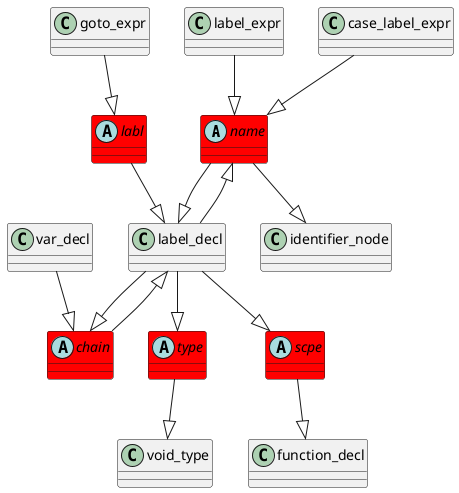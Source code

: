 @startuml
abstract class	name	 #red	
name	 --|> 	label_decl	
label_expr	 --|> 	name	
abstract class	type	 #red	
type	 --|> 	void_type	
label_decl	 --|> 	type	
abstract class	scpe	 #red	
scpe	 --|> 	function_decl	
label_decl	 --|> 	scpe	
case_label_expr	 --|> 	name	
abstract class	labl	 #red	
labl	 --|> 	label_decl	
goto_expr	 --|> 	labl	
abstract class	chain	 #red	
chain	 --|> 	label_decl	
var_decl	 --|> 	chain	
name	 --|> 	identifier_node	
label_decl	 --|> 	name	
label_decl	 --|> 	chain	
@enduml

